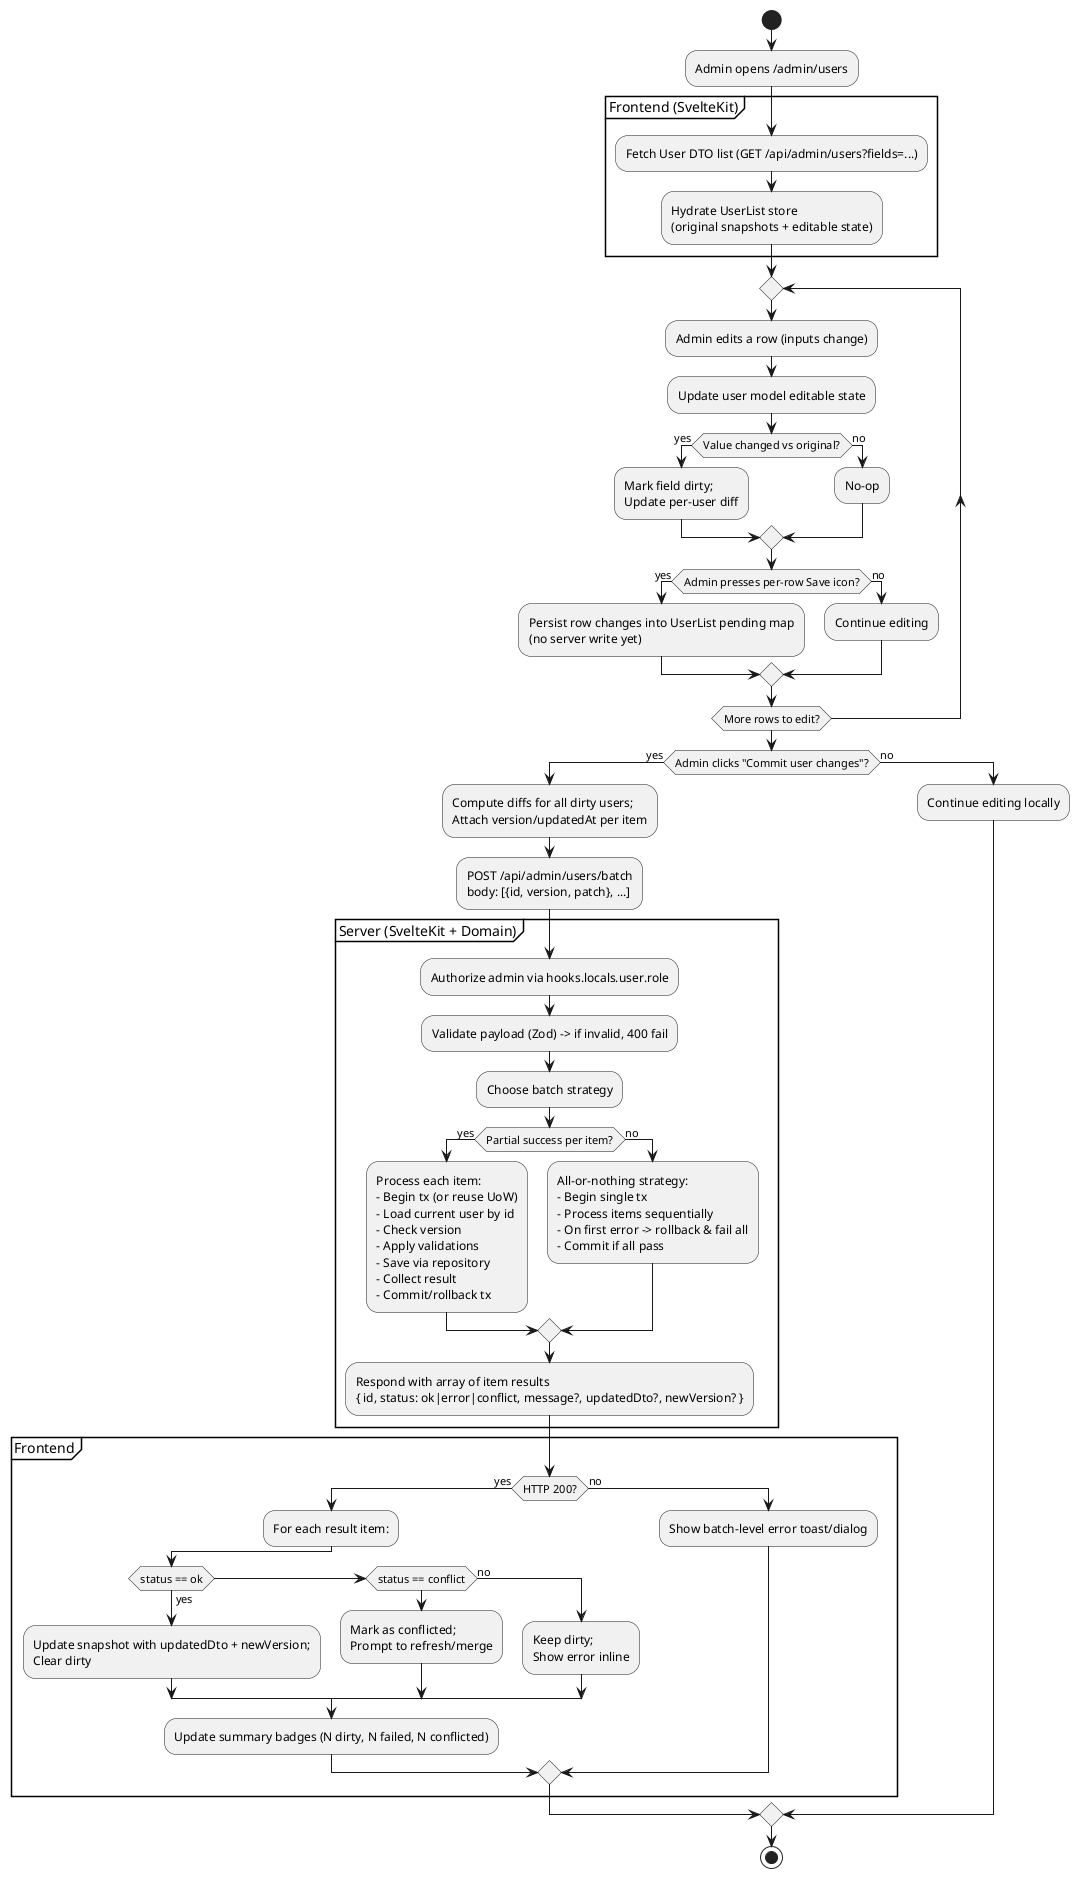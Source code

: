 @startuml
skinparam linetype ortho
skinparam monochrome false
skinparam defaultFontName JetBrains Mono
skinparam activity {
  BackgroundColor<<frontend>> #EEF7FF
  BackgroundColor<<server>>   #FFF6E5
  BackgroundColor<<db>>       #F0FFF0
}

start

:Admin opens /admin/users;

partition "Frontend (SvelteKit)" <<frontend>> {
  :Fetch User DTO list (GET /api/admin/users?fields=...);
  :Hydrate UserList store\n(original snapshots + editable state);
}

repeat
  :Admin edits a row (inputs change);
  :Update user model editable state;

  if (Value changed vs original?) then (yes)
    :Mark field dirty;\nUpdate per-user diff;
  else (no)
    :No-op;
  endif

  if (Admin presses per-row Save icon?) then (yes)
    :Persist row changes into UserList pending map\n(no server write yet);
  else (no)
    :Continue editing;
  endif

repeat while (More rows to edit?)

if (Admin clicks "Commit user changes"?) then (yes)
  :Compute diffs for all dirty users;\nAttach version/updatedAt per item;
  :POST /api/admin/users/batch\nbody: [{id, version, patch}, ...];

  partition "Server (SvelteKit + Domain)" <<server>> {
    :Authorize admin via hooks.locals.user.role;
    :Validate payload (Zod) -> if invalid, 400 fail;

    :Choose batch strategy;
    if (Partial success per item?) then (yes)
      :Process each item:\n- Begin tx (or reuse UoW)\n- Load current user by id\n- Check version\n- Apply validations\n- Save via repository\n- Collect result\n- Commit/rollback tx;
    else (no)
      :All-or-nothing strategy:\n- Begin single tx\n- Process items sequentially\n- On first error -> rollback & fail all\n- Commit if all pass;
    endif

    :Respond with array of item results\n{ id, status: ok|error|conflict, message?, updatedDto?, newVersion? };
  }

  partition "Frontend" <<frontend>> {
    if (HTTP 200?) then (yes)
      :For each result item:;
      if (status == ok) then (yes)
        :Update snapshot with updatedDto + newVersion;\nClear dirty;
      elseif (status == conflict)
        :Mark as conflicted;\nPrompt to refresh/merge;
      else (no)
        :Keep dirty;\nShow error inline;
      endif
      :Update summary badges (N dirty, N failed, N conflicted);
    else (no)
      :Show batch-level error toast/dialog;
    endif
  }
else (no)
  :Continue editing locally;
endif

stop
@enduml